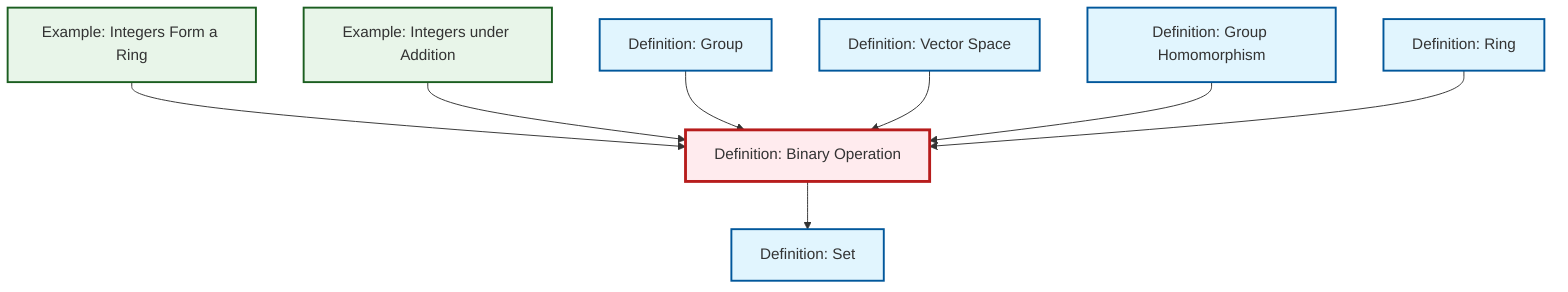 graph TD
    classDef definition fill:#e1f5fe,stroke:#01579b,stroke-width:2px
    classDef theorem fill:#f3e5f5,stroke:#4a148c,stroke-width:2px
    classDef axiom fill:#fff3e0,stroke:#e65100,stroke-width:2px
    classDef example fill:#e8f5e9,stroke:#1b5e20,stroke-width:2px
    classDef current fill:#ffebee,stroke:#b71c1c,stroke-width:3px
    def-set["Definition: Set"]:::definition
    def-binary-operation["Definition: Binary Operation"]:::definition
    def-homomorphism["Definition: Group Homomorphism"]:::definition
    ex-integers-ring["Example: Integers Form a Ring"]:::example
    def-vector-space["Definition: Vector Space"]:::definition
    def-group["Definition: Group"]:::definition
    ex-integers-addition["Example: Integers under Addition"]:::example
    def-ring["Definition: Ring"]:::definition
    ex-integers-ring --> def-binary-operation
    ex-integers-addition --> def-binary-operation
    def-binary-operation --> def-set
    def-group --> def-binary-operation
    def-vector-space --> def-binary-operation
    def-homomorphism --> def-binary-operation
    def-ring --> def-binary-operation
    class def-binary-operation current